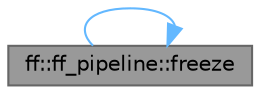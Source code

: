 digraph "ff::ff_pipeline::freeze"
{
 // LATEX_PDF_SIZE
  bgcolor="transparent";
  edge [fontname=Helvetica,fontsize=10,labelfontname=Helvetica,labelfontsize=10];
  node [fontname=Helvetica,fontsize=10,shape=box,height=0.2,width=0.4];
  rankdir="LR";
  Node1 [id="Node000001",label="ff::ff_pipeline::freeze",height=0.2,width=0.4,color="gray40", fillcolor="grey60", style="filled", fontcolor="black",tooltip="Freeze (suspend) a ff_node"];
  Node1 -> Node1 [id="edge1_Node000001_Node000001",color="steelblue1",style="solid",tooltip=" "];
}
